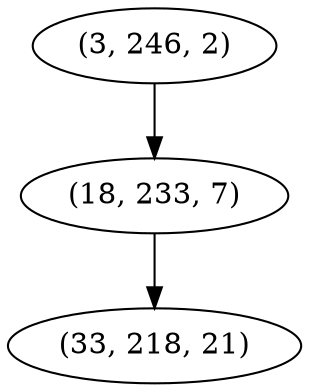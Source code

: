 digraph tree {
    "(3, 246, 2)";
    "(18, 233, 7)";
    "(33, 218, 21)";
    "(3, 246, 2)" -> "(18, 233, 7)";
    "(18, 233, 7)" -> "(33, 218, 21)";
}
